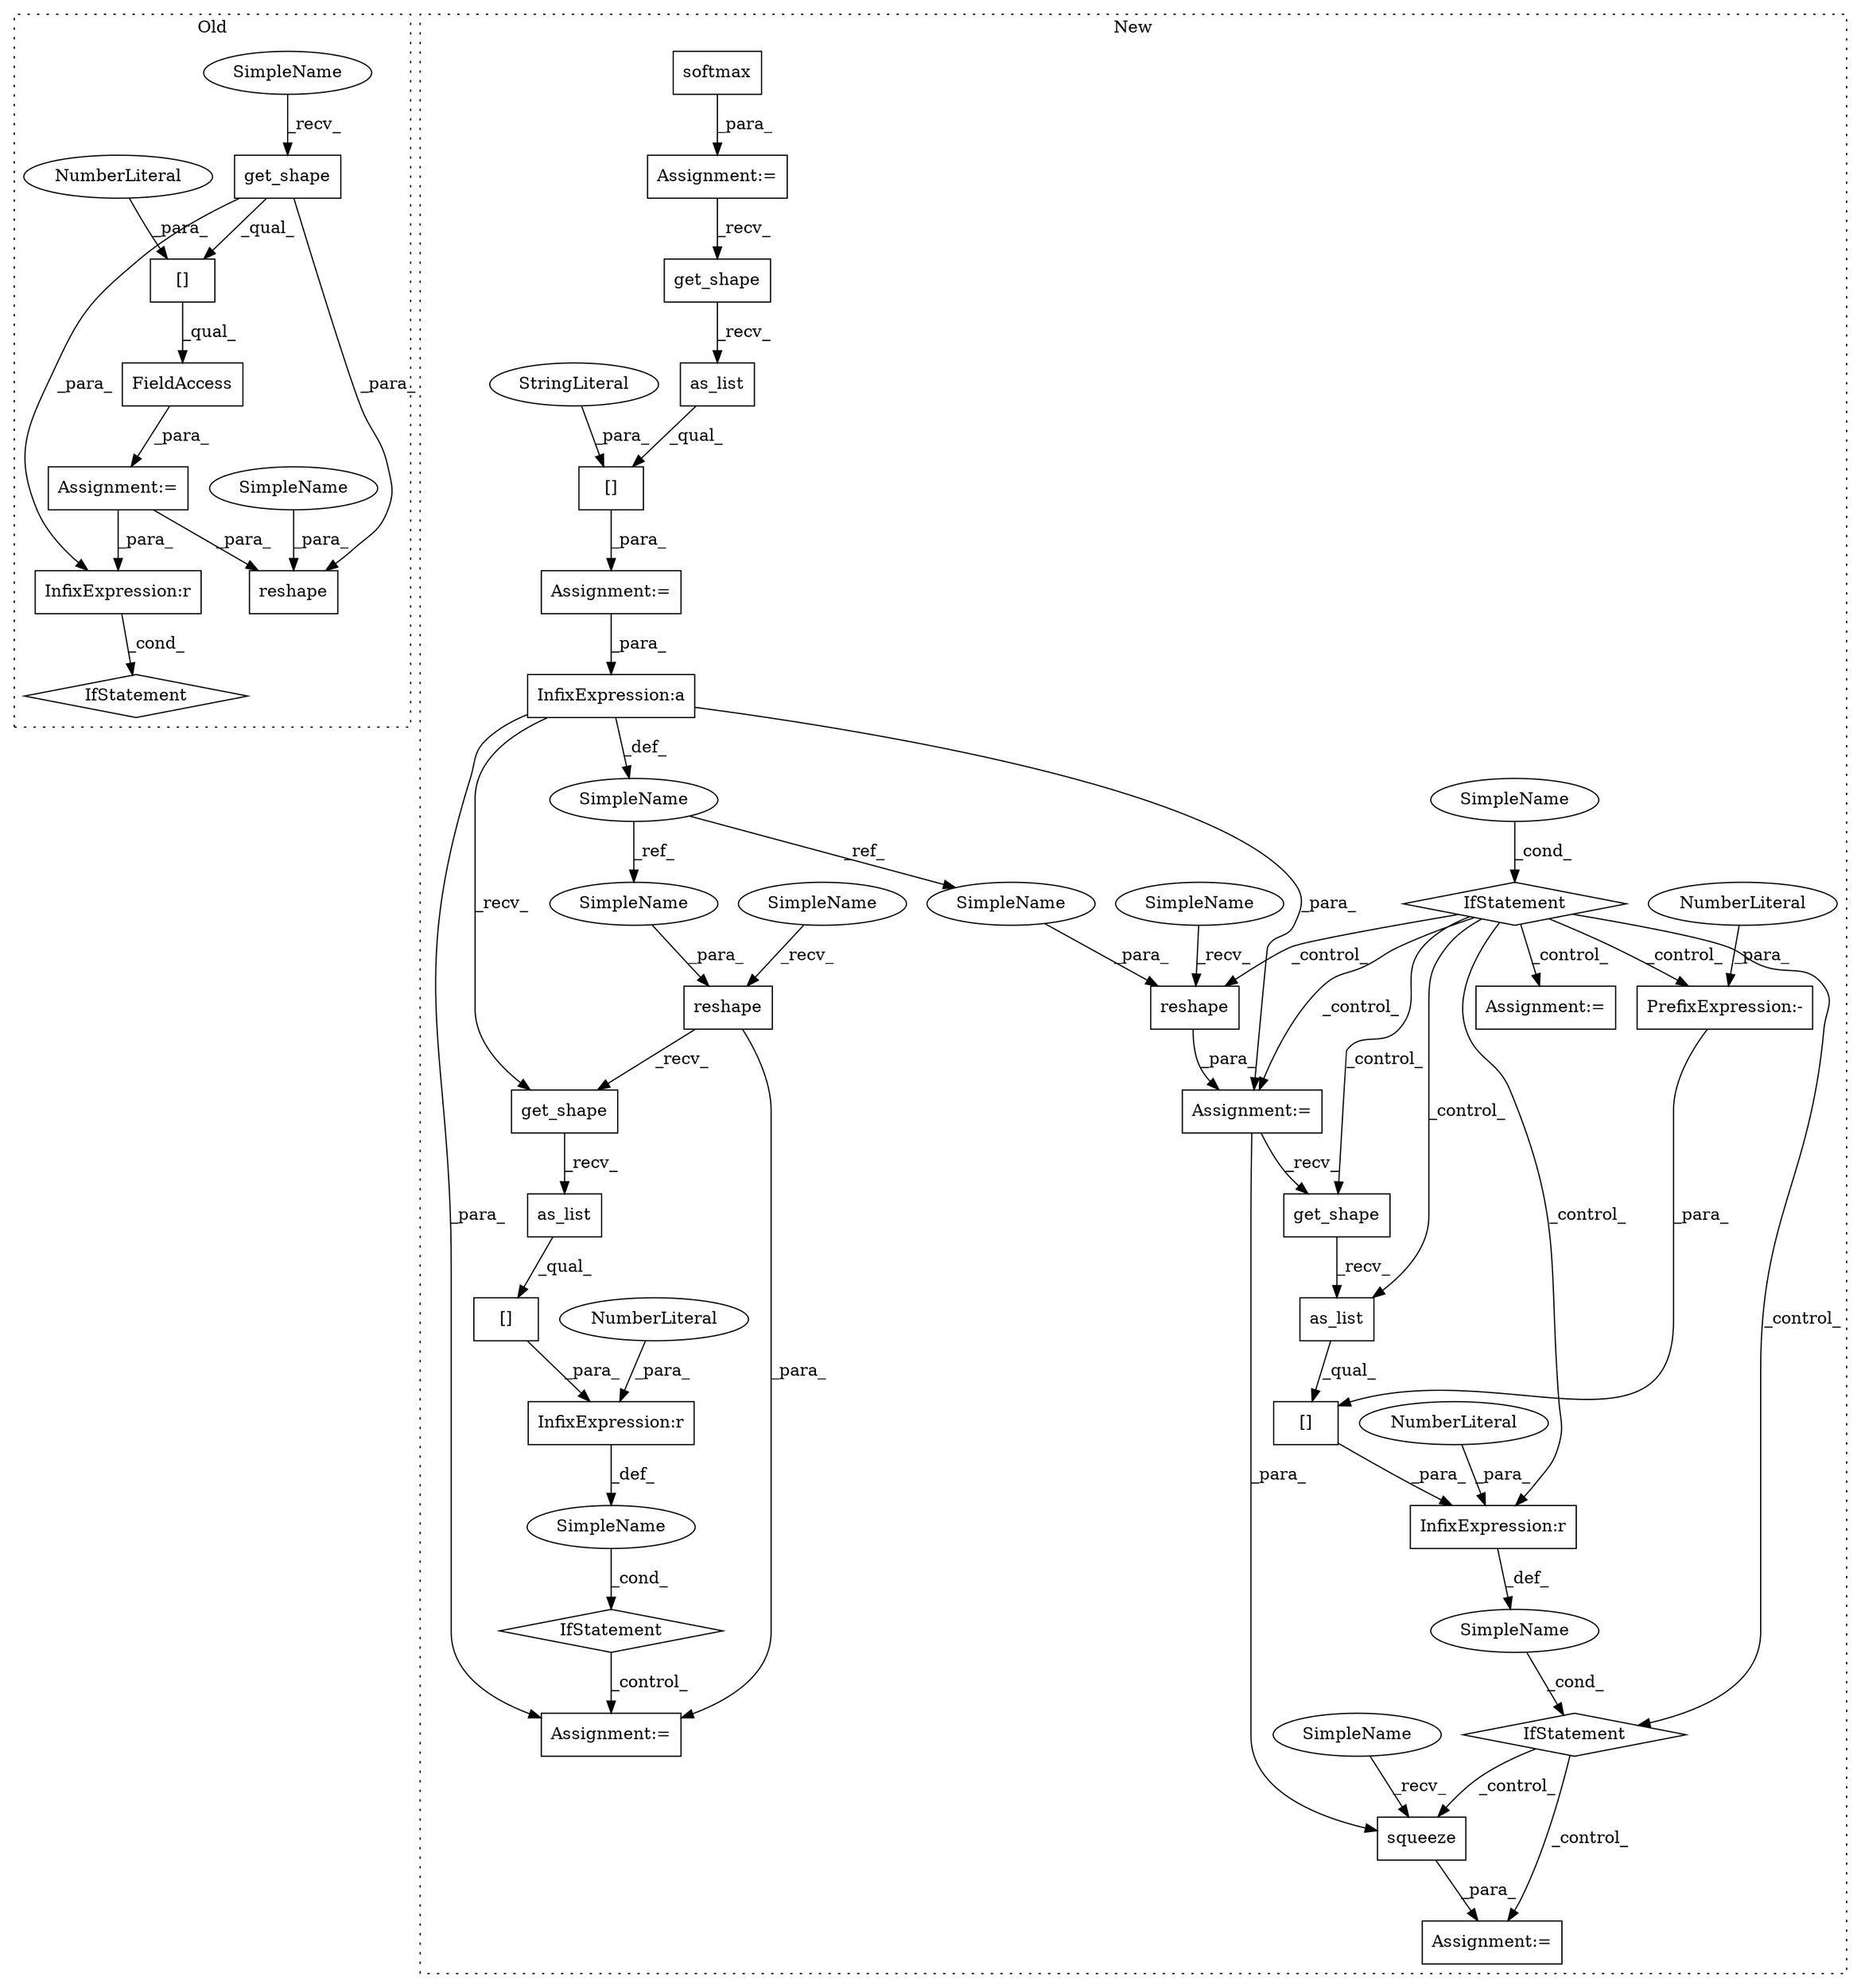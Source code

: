 digraph G {
subgraph cluster0 {
1 [label="get_shape" a="32" s="1697" l="11" shape="box"];
3 [label="Assignment:=" a="7" s="1683" l="1" shape="box"];
4 [label="[]" a="2" s="1684,1710" l="25,1" shape="box"];
5 [label="NumberLiteral" a="34" s="1709" l="1" shape="ellipse"];
7 [label="IfStatement" a="25" s="2638" l="3" shape="diamond"];
12 [label="FieldAccess" a="22" s="1684" l="33" shape="box"];
22 [label="reshape" a="32" s="1749,1794" l="8,1" shape="box"];
38 [label="InfixExpression:r" a="27" s="2629" l="4" shape="box"];
43 [label="SimpleName" a="42" s="1757" l="12" shape="ellipse"];
44 [label="SimpleName" a="42" s="1684" l="12" shape="ellipse"];
label = "Old";
style="dotted";
}
subgraph cluster1 {
2 [label="get_shape" a="32" s="2788" l="11" shape="box"];
6 [label="IfStatement" a="25" s="2775,2818" l="4,2" shape="diamond"];
8 [label="SimpleName" a="42" s="" l="" shape="ellipse"];
9 [label="Assignment:=" a="7" s="2844" l="1" shape="box"];
10 [label="squeeze" a="32" s="2856,2875" l="8,1" shape="box"];
11 [label="softmax" a="32" s="2284,2298" l="8,1" shape="box"];
13 [label="IfStatement" a="25" s="2667,2689" l="4,2" shape="diamond"];
14 [label="reshape" a="32" s="2725,2760" l="8,1" shape="box"];
15 [label="InfixExpression:a" a="27" s="2421" l="3" shape="box"];
16 [label="[]" a="2" s="2779,2812" l="31,1" shape="box"];
17 [label="SimpleName" a="42" s="" l="" shape="ellipse"];
18 [label="[]" a="2" s="2337,2384" l="29,1" shape="box"];
19 [label="reshape" a="32" s="2476,2513" l="8,1" shape="box"];
20 [label="[]" a="2" s="2530,2569" l="37,1" shape="box"];
21 [label="SimpleName" a="42" s="2397" l="9" shape="ellipse"];
23 [label="get_shape" a="32" s="2545" l="11" shape="box"];
24 [label="as_list" a="32" s="2356" l="9" shape="box"];
25 [label="get_shape" a="32" s="2344" l="11" shape="box"];
26 [label="as_list" a="32" s="2800" l="9" shape="box"];
27 [label="PrefixExpression:-" a="38" s="2810" l="1" shape="box"];
28 [label="IfStatement" a="25" s="2526,2575" l="4,2" shape="diamond"];
29 [label="SimpleName" a="42" s="" l="" shape="ellipse"];
30 [label="Assignment:=" a="7" s="2605" l="1" shape="box"];
31 [label="NumberLiteral" a="34" s="2811" l="1" shape="ellipse"];
32 [label="as_list" a="32" s="2557" l="9" shape="box"];
33 [label="StringLiteral" a="45" s="2366" l="18" shape="ellipse"];
34 [label="InfixExpression:r" a="27" s="2570" l="4" shape="box"];
35 [label="NumberLiteral" a="34" s="2574" l="1" shape="ellipse"];
36 [label="InfixExpression:r" a="27" s="2813" l="4" shape="box"];
37 [label="NumberLiteral" a="34" s="2817" l="1" shape="ellipse"];
39 [label="Assignment:=" a="7" s="2713" l="1" shape="box"];
40 [label="Assignment:=" a="7" s="2336" l="1" shape="box"];
41 [label="Assignment:=" a="7" s="2932" l="1" shape="box"];
42 [label="Assignment:=" a="7" s="2269" l="1" shape="box"];
45 [label="SimpleName" a="42" s="2751" l="9" shape="ellipse"];
46 [label="SimpleName" a="42" s="2504" l="9" shape="ellipse"];
47 [label="SimpleName" a="42" s="2465" l="10" shape="ellipse"];
48 [label="SimpleName" a="42" s="2845" l="10" shape="ellipse"];
49 [label="SimpleName" a="42" s="2714" l="10" shape="ellipse"];
label = "New";
style="dotted";
}
1 -> 4 [label="_qual_"];
1 -> 22 [label="_para_"];
1 -> 38 [label="_para_"];
2 -> 26 [label="_recv_"];
3 -> 22 [label="_para_"];
3 -> 38 [label="_para_"];
4 -> 12 [label="_qual_"];
5 -> 4 [label="_para_"];
6 -> 9 [label="_control_"];
6 -> 10 [label="_control_"];
8 -> 6 [label="_cond_"];
10 -> 9 [label="_para_"];
11 -> 42 [label="_para_"];
12 -> 3 [label="_para_"];
13 -> 41 [label="_control_"];
13 -> 6 [label="_control_"];
13 -> 39 [label="_control_"];
13 -> 2 [label="_control_"];
13 -> 14 [label="_control_"];
13 -> 26 [label="_control_"];
13 -> 27 [label="_control_"];
13 -> 36 [label="_control_"];
14 -> 39 [label="_para_"];
15 -> 39 [label="_para_"];
15 -> 21 [label="_def_"];
15 -> 23 [label="_recv_"];
15 -> 30 [label="_para_"];
16 -> 36 [label="_para_"];
17 -> 13 [label="_cond_"];
18 -> 40 [label="_para_"];
19 -> 23 [label="_recv_"];
19 -> 30 [label="_para_"];
20 -> 34 [label="_para_"];
21 -> 45 [label="_ref_"];
21 -> 46 [label="_ref_"];
23 -> 32 [label="_recv_"];
24 -> 18 [label="_qual_"];
25 -> 24 [label="_recv_"];
26 -> 16 [label="_qual_"];
27 -> 16 [label="_para_"];
28 -> 30 [label="_control_"];
29 -> 28 [label="_cond_"];
31 -> 27 [label="_para_"];
32 -> 20 [label="_qual_"];
33 -> 18 [label="_para_"];
34 -> 29 [label="_def_"];
35 -> 34 [label="_para_"];
36 -> 8 [label="_def_"];
37 -> 36 [label="_para_"];
38 -> 7 [label="_cond_"];
39 -> 10 [label="_para_"];
39 -> 2 [label="_recv_"];
40 -> 15 [label="_para_"];
42 -> 25 [label="_recv_"];
43 -> 22 [label="_para_"];
44 -> 1 [label="_recv_"];
45 -> 14 [label="_para_"];
46 -> 19 [label="_para_"];
47 -> 19 [label="_recv_"];
48 -> 10 [label="_recv_"];
49 -> 14 [label="_recv_"];
}